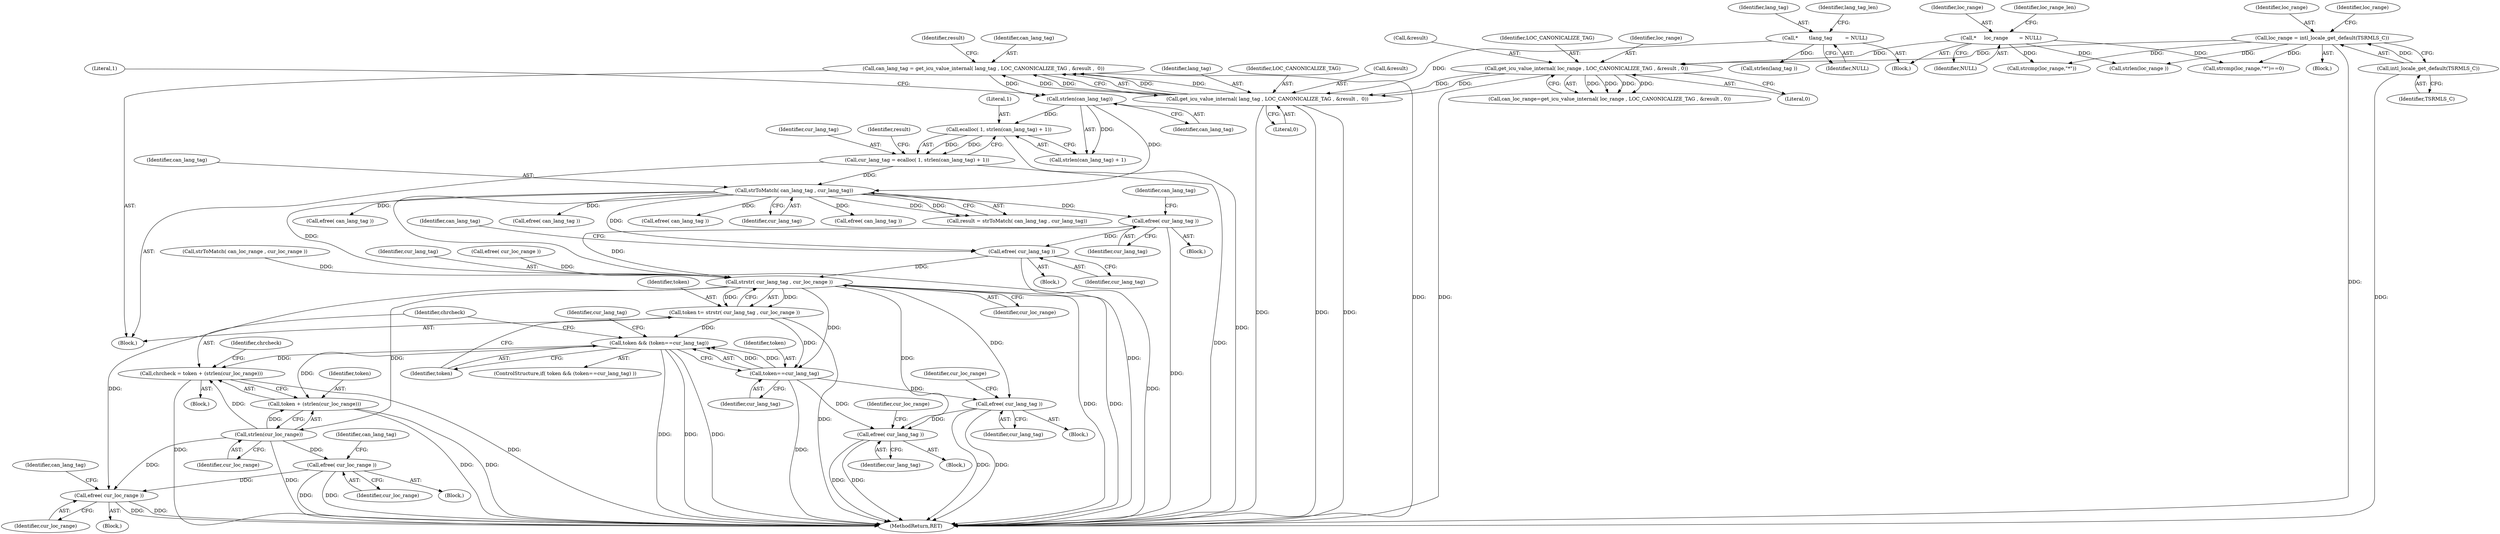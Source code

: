 digraph "0_php-src_97eff7eb57fc2320c267a949cffd622c38712484?w=1_10@API" {
"1000235" [label="(Call,efree( cur_lang_tag ))"];
"1000227" [label="(Call,strToMatch( can_lang_tag , cur_lang_tag))"];
"1000222" [label="(Call,strlen(can_lang_tag))"];
"1000203" [label="(Call,can_lang_tag = get_icu_value_internal( lang_tag , LOC_CANONICALIZE_TAG , &result ,  0))"];
"1000205" [label="(Call,get_icu_value_internal( lang_tag , LOC_CANONICALIZE_TAG , &result ,  0))"];
"1000116" [label="(Call,*       \tlang_tag        = NULL)"];
"1000191" [label="(Call,get_icu_value_internal( loc_range , LOC_CANONICALIZE_TAG , &result , 0))"];
"1000124" [label="(Call,*     loc_range       = NULL)"];
"1000174" [label="(Call,loc_range = intl_locale_get_default(TSRMLS_C))"];
"1000176" [label="(Call,intl_locale_get_default(TSRMLS_C))"];
"1000217" [label="(Call,cur_lang_tag = ecalloc( 1, strlen(can_lang_tag) + 1))"];
"1000219" [label="(Call,ecalloc( 1, strlen(can_lang_tag) + 1))"];
"1000258" [label="(Call,efree( cur_lang_tag ))"];
"1000269" [label="(Call,strstr( cur_lang_tag , cur_loc_range ))"];
"1000267" [label="(Call,token \t= strstr( cur_lang_tag , cur_loc_range ))"];
"1000273" [label="(Call,token && (token==cur_lang_tag))"];
"1000279" [label="(Call,chrcheck = token + (strlen(cur_loc_range)))"];
"1000281" [label="(Call,token + (strlen(cur_loc_range)))"];
"1000275" [label="(Call,token==cur_lang_tag)"];
"1000297" [label="(Call,efree( cur_lang_tag ))"];
"1000318" [label="(Call,efree( cur_lang_tag ))"];
"1000283" [label="(Call,strlen(cur_loc_range))"];
"1000302" [label="(Call,efree( cur_loc_range ))"];
"1000323" [label="(Call,efree( cur_loc_range ))"];
"1000192" [label="(Identifier,loc_range)"];
"1000174" [label="(Call,loc_range = intl_locale_get_default(TSRMLS_C))"];
"1000317" [label="(Block,)"];
"1000194" [label="(Call,&result)"];
"1000175" [label="(Identifier,loc_range)"];
"1000126" [label="(Identifier,NULL)"];
"1000257" [label="(Block,)"];
"1000322" [label="(Block,)"];
"1000307" [label="(Call,efree( can_lang_tag ))"];
"1000277" [label="(Identifier,cur_lang_tag)"];
"1000269" [label="(Call,strstr( cur_lang_tag , cur_loc_range ))"];
"1000326" [label="(Identifier,can_lang_tag)"];
"1000213" [label="(Identifier,result)"];
"1000259" [label="(Identifier,cur_lang_tag)"];
"1000282" [label="(Identifier,token)"];
"1000208" [label="(Call,&result)"];
"1000224" [label="(Literal,1)"];
"1000217" [label="(Call,cur_lang_tag = ecalloc( 1, strlen(can_lang_tag) + 1))"];
"1000117" [label="(Identifier,lang_tag)"];
"1000176" [label="(Call,intl_locale_get_default(TSRMLS_C))"];
"1000258" [label="(Call,efree( cur_lang_tag ))"];
"1000343" [label="(Call,strlen(lang_tag ))"];
"1000267" [label="(Call,token \t= strstr( cur_lang_tag , cur_loc_range ))"];
"1000220" [label="(Literal,1)"];
"1000196" [label="(Literal,0)"];
"1000274" [label="(Identifier,token)"];
"1000271" [label="(Identifier,cur_loc_range)"];
"1000296" [label="(Block,)"];
"1000124" [label="(Call,*     loc_range       = NULL)"];
"1000280" [label="(Identifier,chrcheck)"];
"1000281" [label="(Call,token + (strlen(cur_loc_range)))"];
"1000118" [label="(Identifier,NULL)"];
"1000279" [label="(Call,chrcheck = token + (strlen(cur_loc_range)))"];
"1000235" [label="(Call,efree( cur_lang_tag ))"];
"1000278" [label="(Block,)"];
"1000237" [label="(Call,efree( can_lang_tag ))"];
"1000223" [label="(Identifier,can_lang_tag)"];
"1000116" [label="(Call,*       \tlang_tag        = NULL)"];
"1000125" [label="(Identifier,loc_range)"];
"1000206" [label="(Identifier,lang_tag)"];
"1000229" [label="(Identifier,cur_lang_tag)"];
"1000303" [label="(Identifier,cur_loc_range)"];
"1000276" [label="(Identifier,token)"];
"1000272" [label="(ControlStructure,if( token && (token==cur_lang_tag) ))"];
"1000323" [label="(Call,efree( cur_loc_range ))"];
"1000273" [label="(Call,token && (token==cur_lang_tag))"];
"1000275" [label="(Call,token==cur_lang_tag)"];
"1000302" [label="(Call,efree( cur_loc_range ))"];
"1000218" [label="(Identifier,cur_lang_tag)"];
"1000210" [label="(Literal,0)"];
"1000221" [label="(Call,strlen(can_lang_tag) + 1)"];
"1000431" [label="(MethodReturn,RET)"];
"1000289" [label="(Identifier,chrcheck)"];
"1000205" [label="(Call,get_icu_value_internal( lang_tag , LOC_CANONICALIZE_TAG , &result ,  0))"];
"1000193" [label="(Identifier,LOC_CANONICALIZE_TAG)"];
"1000319" [label="(Identifier,cur_lang_tag)"];
"1000177" [label="(Identifier,TSRMLS_C)"];
"1000219" [label="(Call,ecalloc( 1, strlen(can_lang_tag) + 1))"];
"1000222" [label="(Call,strlen(can_lang_tag))"];
"1000318" [label="(Call,efree( cur_lang_tag ))"];
"1000191" [label="(Call,get_icu_value_internal( loc_range , LOC_CANONICALIZE_TAG , &result , 0))"];
"1000316" [label="(Identifier,cur_lang_tag)"];
"1000250" [label="(Call,strToMatch( can_loc_range , cur_loc_range ))"];
"1000328" [label="(Call,efree( can_lang_tag ))"];
"1000297" [label="(Call,efree( cur_lang_tag ))"];
"1000270" [label="(Identifier,cur_lang_tag)"];
"1000236" [label="(Identifier,cur_lang_tag)"];
"1000225" [label="(Call,result = strToMatch( can_lang_tag , cur_lang_tag))"];
"1000298" [label="(Identifier,cur_lang_tag)"];
"1000227" [label="(Call,strToMatch( can_lang_tag , cur_lang_tag))"];
"1000324" [label="(Identifier,cur_loc_range)"];
"1000262" [label="(Call,efree( cur_loc_range ))"];
"1000364" [label="(Call,strlen(loc_range ))"];
"1000234" [label="(Block,)"];
"1000238" [label="(Identifier,can_lang_tag)"];
"1000179" [label="(Call,strcmp(loc_range,\"*\")==0)"];
"1000226" [label="(Identifier,result)"];
"1000181" [label="(Identifier,loc_range)"];
"1000261" [label="(Identifier,can_lang_tag)"];
"1000188" [label="(Block,)"];
"1000283" [label="(Call,strlen(cur_loc_range))"];
"1000284" [label="(Identifier,cur_loc_range)"];
"1000121" [label="(Identifier,lang_tag_len)"];
"1000301" [label="(Block,)"];
"1000189" [label="(Call,can_loc_range=get_icu_value_internal( loc_range , LOC_CANONICALIZE_TAG , &result , 0))"];
"1000114" [label="(Block,)"];
"1000173" [label="(Block,)"];
"1000268" [label="(Identifier,token)"];
"1000260" [label="(Call,efree( can_lang_tag ))"];
"1000129" [label="(Identifier,loc_range_len)"];
"1000300" [label="(Identifier,cur_loc_range)"];
"1000180" [label="(Call,strcmp(loc_range,\"*\"))"];
"1000305" [label="(Identifier,can_lang_tag)"];
"1000321" [label="(Identifier,cur_loc_range)"];
"1000207" [label="(Identifier,LOC_CANONICALIZE_TAG)"];
"1000203" [label="(Call,can_lang_tag = get_icu_value_internal( lang_tag , LOC_CANONICALIZE_TAG , &result ,  0))"];
"1000204" [label="(Identifier,can_lang_tag)"];
"1000228" [label="(Identifier,can_lang_tag)"];
"1000235" -> "1000234"  [label="AST: "];
"1000235" -> "1000236"  [label="CFG: "];
"1000236" -> "1000235"  [label="AST: "];
"1000238" -> "1000235"  [label="CFG: "];
"1000235" -> "1000431"  [label="DDG: "];
"1000227" -> "1000235"  [label="DDG: "];
"1000235" -> "1000258"  [label="DDG: "];
"1000235" -> "1000269"  [label="DDG: "];
"1000227" -> "1000225"  [label="AST: "];
"1000227" -> "1000229"  [label="CFG: "];
"1000228" -> "1000227"  [label="AST: "];
"1000229" -> "1000227"  [label="AST: "];
"1000225" -> "1000227"  [label="CFG: "];
"1000227" -> "1000431"  [label="DDG: "];
"1000227" -> "1000225"  [label="DDG: "];
"1000227" -> "1000225"  [label="DDG: "];
"1000222" -> "1000227"  [label="DDG: "];
"1000217" -> "1000227"  [label="DDG: "];
"1000227" -> "1000237"  [label="DDG: "];
"1000227" -> "1000258"  [label="DDG: "];
"1000227" -> "1000260"  [label="DDG: "];
"1000227" -> "1000269"  [label="DDG: "];
"1000227" -> "1000307"  [label="DDG: "];
"1000227" -> "1000328"  [label="DDG: "];
"1000222" -> "1000221"  [label="AST: "];
"1000222" -> "1000223"  [label="CFG: "];
"1000223" -> "1000222"  [label="AST: "];
"1000224" -> "1000222"  [label="CFG: "];
"1000222" -> "1000219"  [label="DDG: "];
"1000222" -> "1000221"  [label="DDG: "];
"1000203" -> "1000222"  [label="DDG: "];
"1000203" -> "1000188"  [label="AST: "];
"1000203" -> "1000205"  [label="CFG: "];
"1000204" -> "1000203"  [label="AST: "];
"1000205" -> "1000203"  [label="AST: "];
"1000213" -> "1000203"  [label="CFG: "];
"1000203" -> "1000431"  [label="DDG: "];
"1000205" -> "1000203"  [label="DDG: "];
"1000205" -> "1000203"  [label="DDG: "];
"1000205" -> "1000203"  [label="DDG: "];
"1000205" -> "1000203"  [label="DDG: "];
"1000205" -> "1000210"  [label="CFG: "];
"1000206" -> "1000205"  [label="AST: "];
"1000207" -> "1000205"  [label="AST: "];
"1000208" -> "1000205"  [label="AST: "];
"1000210" -> "1000205"  [label="AST: "];
"1000205" -> "1000431"  [label="DDG: "];
"1000205" -> "1000431"  [label="DDG: "];
"1000205" -> "1000431"  [label="DDG: "];
"1000116" -> "1000205"  [label="DDG: "];
"1000191" -> "1000205"  [label="DDG: "];
"1000191" -> "1000205"  [label="DDG: "];
"1000116" -> "1000114"  [label="AST: "];
"1000116" -> "1000118"  [label="CFG: "];
"1000117" -> "1000116"  [label="AST: "];
"1000118" -> "1000116"  [label="AST: "];
"1000121" -> "1000116"  [label="CFG: "];
"1000116" -> "1000343"  [label="DDG: "];
"1000191" -> "1000189"  [label="AST: "];
"1000191" -> "1000196"  [label="CFG: "];
"1000192" -> "1000191"  [label="AST: "];
"1000193" -> "1000191"  [label="AST: "];
"1000194" -> "1000191"  [label="AST: "];
"1000196" -> "1000191"  [label="AST: "];
"1000189" -> "1000191"  [label="CFG: "];
"1000191" -> "1000431"  [label="DDG: "];
"1000191" -> "1000189"  [label="DDG: "];
"1000191" -> "1000189"  [label="DDG: "];
"1000191" -> "1000189"  [label="DDG: "];
"1000191" -> "1000189"  [label="DDG: "];
"1000124" -> "1000191"  [label="DDG: "];
"1000174" -> "1000191"  [label="DDG: "];
"1000124" -> "1000114"  [label="AST: "];
"1000124" -> "1000126"  [label="CFG: "];
"1000125" -> "1000124"  [label="AST: "];
"1000126" -> "1000124"  [label="AST: "];
"1000129" -> "1000124"  [label="CFG: "];
"1000124" -> "1000179"  [label="DDG: "];
"1000124" -> "1000180"  [label="DDG: "];
"1000124" -> "1000364"  [label="DDG: "];
"1000174" -> "1000173"  [label="AST: "];
"1000174" -> "1000176"  [label="CFG: "];
"1000175" -> "1000174"  [label="AST: "];
"1000176" -> "1000174"  [label="AST: "];
"1000181" -> "1000174"  [label="CFG: "];
"1000174" -> "1000431"  [label="DDG: "];
"1000176" -> "1000174"  [label="DDG: "];
"1000174" -> "1000179"  [label="DDG: "];
"1000174" -> "1000180"  [label="DDG: "];
"1000174" -> "1000364"  [label="DDG: "];
"1000176" -> "1000177"  [label="CFG: "];
"1000177" -> "1000176"  [label="AST: "];
"1000176" -> "1000431"  [label="DDG: "];
"1000217" -> "1000188"  [label="AST: "];
"1000217" -> "1000219"  [label="CFG: "];
"1000218" -> "1000217"  [label="AST: "];
"1000219" -> "1000217"  [label="AST: "];
"1000226" -> "1000217"  [label="CFG: "];
"1000217" -> "1000431"  [label="DDG: "];
"1000219" -> "1000217"  [label="DDG: "];
"1000219" -> "1000217"  [label="DDG: "];
"1000219" -> "1000221"  [label="CFG: "];
"1000220" -> "1000219"  [label="AST: "];
"1000221" -> "1000219"  [label="AST: "];
"1000219" -> "1000431"  [label="DDG: "];
"1000258" -> "1000257"  [label="AST: "];
"1000258" -> "1000259"  [label="CFG: "];
"1000259" -> "1000258"  [label="AST: "];
"1000261" -> "1000258"  [label="CFG: "];
"1000258" -> "1000431"  [label="DDG: "];
"1000258" -> "1000269"  [label="DDG: "];
"1000269" -> "1000267"  [label="AST: "];
"1000269" -> "1000271"  [label="CFG: "];
"1000270" -> "1000269"  [label="AST: "];
"1000271" -> "1000269"  [label="AST: "];
"1000267" -> "1000269"  [label="CFG: "];
"1000269" -> "1000431"  [label="DDG: "];
"1000269" -> "1000431"  [label="DDG: "];
"1000269" -> "1000267"  [label="DDG: "];
"1000269" -> "1000267"  [label="DDG: "];
"1000250" -> "1000269"  [label="DDG: "];
"1000262" -> "1000269"  [label="DDG: "];
"1000269" -> "1000275"  [label="DDG: "];
"1000269" -> "1000283"  [label="DDG: "];
"1000269" -> "1000297"  [label="DDG: "];
"1000269" -> "1000318"  [label="DDG: "];
"1000269" -> "1000323"  [label="DDG: "];
"1000267" -> "1000188"  [label="AST: "];
"1000268" -> "1000267"  [label="AST: "];
"1000274" -> "1000267"  [label="CFG: "];
"1000267" -> "1000431"  [label="DDG: "];
"1000267" -> "1000273"  [label="DDG: "];
"1000267" -> "1000275"  [label="DDG: "];
"1000273" -> "1000272"  [label="AST: "];
"1000273" -> "1000274"  [label="CFG: "];
"1000273" -> "1000275"  [label="CFG: "];
"1000274" -> "1000273"  [label="AST: "];
"1000275" -> "1000273"  [label="AST: "];
"1000280" -> "1000273"  [label="CFG: "];
"1000316" -> "1000273"  [label="CFG: "];
"1000273" -> "1000431"  [label="DDG: "];
"1000273" -> "1000431"  [label="DDG: "];
"1000273" -> "1000431"  [label="DDG: "];
"1000275" -> "1000273"  [label="DDG: "];
"1000275" -> "1000273"  [label="DDG: "];
"1000273" -> "1000279"  [label="DDG: "];
"1000273" -> "1000281"  [label="DDG: "];
"1000279" -> "1000278"  [label="AST: "];
"1000279" -> "1000281"  [label="CFG: "];
"1000280" -> "1000279"  [label="AST: "];
"1000281" -> "1000279"  [label="AST: "];
"1000289" -> "1000279"  [label="CFG: "];
"1000279" -> "1000431"  [label="DDG: "];
"1000279" -> "1000431"  [label="DDG: "];
"1000283" -> "1000279"  [label="DDG: "];
"1000281" -> "1000283"  [label="CFG: "];
"1000282" -> "1000281"  [label="AST: "];
"1000283" -> "1000281"  [label="AST: "];
"1000281" -> "1000431"  [label="DDG: "];
"1000281" -> "1000431"  [label="DDG: "];
"1000283" -> "1000281"  [label="DDG: "];
"1000275" -> "1000277"  [label="CFG: "];
"1000276" -> "1000275"  [label="AST: "];
"1000277" -> "1000275"  [label="AST: "];
"1000275" -> "1000431"  [label="DDG: "];
"1000275" -> "1000297"  [label="DDG: "];
"1000275" -> "1000318"  [label="DDG: "];
"1000297" -> "1000296"  [label="AST: "];
"1000297" -> "1000298"  [label="CFG: "];
"1000298" -> "1000297"  [label="AST: "];
"1000300" -> "1000297"  [label="CFG: "];
"1000297" -> "1000431"  [label="DDG: "];
"1000297" -> "1000431"  [label="DDG: "];
"1000297" -> "1000318"  [label="DDG: "];
"1000318" -> "1000317"  [label="AST: "];
"1000318" -> "1000319"  [label="CFG: "];
"1000319" -> "1000318"  [label="AST: "];
"1000321" -> "1000318"  [label="CFG: "];
"1000318" -> "1000431"  [label="DDG: "];
"1000318" -> "1000431"  [label="DDG: "];
"1000283" -> "1000284"  [label="CFG: "];
"1000284" -> "1000283"  [label="AST: "];
"1000283" -> "1000431"  [label="DDG: "];
"1000283" -> "1000302"  [label="DDG: "];
"1000283" -> "1000323"  [label="DDG: "];
"1000302" -> "1000301"  [label="AST: "];
"1000302" -> "1000303"  [label="CFG: "];
"1000303" -> "1000302"  [label="AST: "];
"1000305" -> "1000302"  [label="CFG: "];
"1000302" -> "1000431"  [label="DDG: "];
"1000302" -> "1000431"  [label="DDG: "];
"1000302" -> "1000323"  [label="DDG: "];
"1000323" -> "1000322"  [label="AST: "];
"1000323" -> "1000324"  [label="CFG: "];
"1000324" -> "1000323"  [label="AST: "];
"1000326" -> "1000323"  [label="CFG: "];
"1000323" -> "1000431"  [label="DDG: "];
"1000323" -> "1000431"  [label="DDG: "];
}
